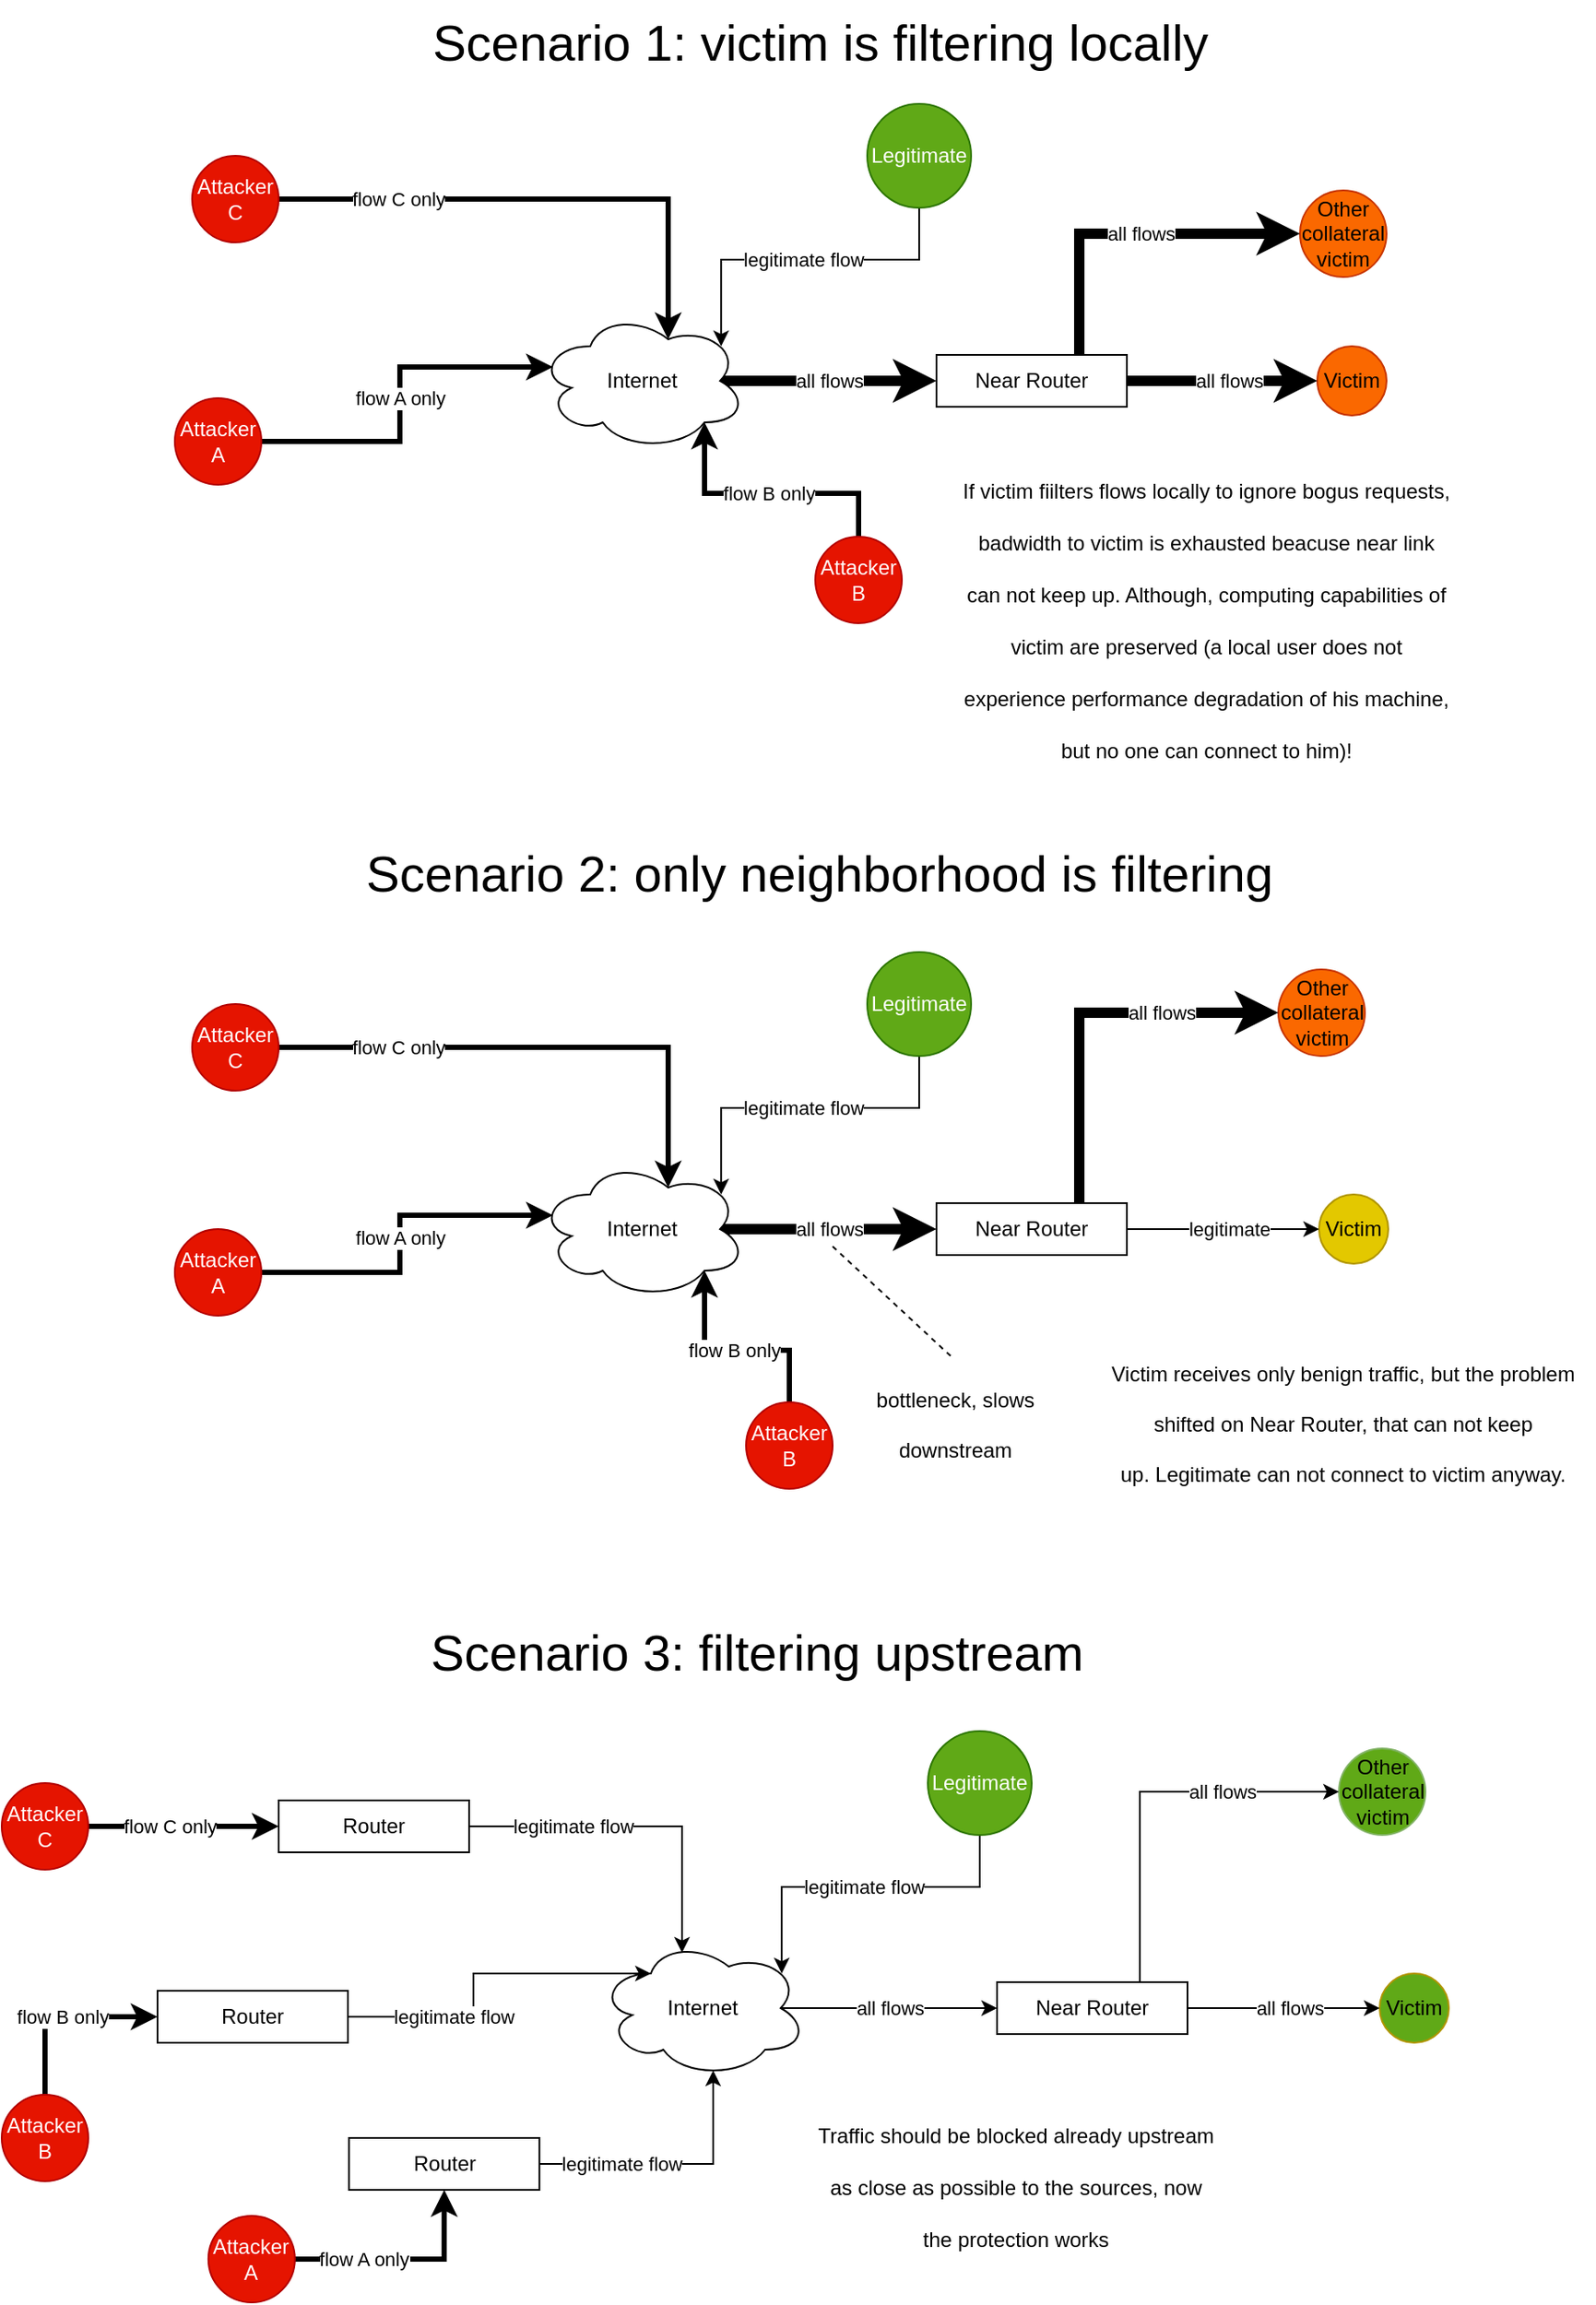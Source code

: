<mxfile version="14.9.6" type="device" pages="5"><diagram id="XaY3-gdUGpe1kK6-BDXC" name="filtering scenarios"><mxGraphModel dx="1086" dy="829" grid="1" gridSize="10" guides="1" tooltips="1" connect="1" arrows="1" fold="1" page="1" pageScale="1" pageWidth="3300" pageHeight="4681" math="0" shadow="0"><root><mxCell id="0"/><mxCell id="1" parent="0"/><mxCell id="XFG5ZpoRLYgd8D0CfFm9-8" value="flow A only" style="edgeStyle=orthogonalEdgeStyle;rounded=0;orthogonalLoop=1;jettySize=auto;html=1;exitX=1;exitY=0.5;exitDx=0;exitDy=0;entryX=0.07;entryY=0.4;entryDx=0;entryDy=0;entryPerimeter=0;strokeWidth=3;" parent="1" source="XFG5ZpoRLYgd8D0CfFm9-2" target="XFG5ZpoRLYgd8D0CfFm9-6" edge="1"><mxGeometry relative="1" as="geometry"/></mxCell><mxCell id="XFG5ZpoRLYgd8D0CfFm9-2" value="Attacker&lt;br&gt;A" style="ellipse;whiteSpace=wrap;html=1;aspect=fixed;fillColor=#e51400;strokeColor=#B20000;fontColor=#ffffff;" parent="1" vertex="1"><mxGeometry x="180" y="340" width="50" height="50" as="geometry"/></mxCell><mxCell id="XFG5ZpoRLYgd8D0CfFm9-7" value="flow B only" style="edgeStyle=orthogonalEdgeStyle;rounded=0;orthogonalLoop=1;jettySize=auto;html=1;exitX=0.5;exitY=0;exitDx=0;exitDy=0;entryX=0.8;entryY=0.8;entryDx=0;entryDy=0;entryPerimeter=0;strokeWidth=3;" parent="1" source="XFG5ZpoRLYgd8D0CfFm9-3" target="XFG5ZpoRLYgd8D0CfFm9-6" edge="1"><mxGeometry relative="1" as="geometry"/></mxCell><mxCell id="XFG5ZpoRLYgd8D0CfFm9-3" value="Attacker&lt;br&gt;B" style="ellipse;whiteSpace=wrap;html=1;aspect=fixed;fillColor=#e51400;strokeColor=#B20000;fontColor=#ffffff;" parent="1" vertex="1"><mxGeometry x="550" y="420" width="50" height="50" as="geometry"/></mxCell><mxCell id="XFG5ZpoRLYgd8D0CfFm9-4" value="Victim" style="ellipse;whiteSpace=wrap;html=1;aspect=fixed;fillColor=#fa6800;strokeColor=#C73500;fontColor=#000000;" parent="1" vertex="1"><mxGeometry x="840" y="310" width="40" height="40" as="geometry"/></mxCell><mxCell id="XFG5ZpoRLYgd8D0CfFm9-11" value="all flows" style="edgeStyle=orthogonalEdgeStyle;rounded=0;orthogonalLoop=1;jettySize=auto;html=1;exitX=1;exitY=0.5;exitDx=0;exitDy=0;entryX=0;entryY=0.5;entryDx=0;entryDy=0;strokeWidth=6;" parent="1" source="XFG5ZpoRLYgd8D0CfFm9-15" target="XFG5ZpoRLYgd8D0CfFm9-4" edge="1"><mxGeometry x="0.067" relative="1" as="geometry"><mxPoint x="590" y="310" as="targetPoint"/><Array as="points"><mxPoint x="840" y="330"/><mxPoint x="840" y="330"/></Array><mxPoint as="offset"/></mxGeometry></mxCell><mxCell id="XFG5ZpoRLYgd8D0CfFm9-16" value="all flows" style="edgeStyle=orthogonalEdgeStyle;rounded=0;orthogonalLoop=1;jettySize=auto;html=1;exitX=0.875;exitY=0.5;exitDx=0;exitDy=0;exitPerimeter=0;entryX=0;entryY=0.5;entryDx=0;entryDy=0;strokeWidth=6;" parent="1" source="XFG5ZpoRLYgd8D0CfFm9-6" target="XFG5ZpoRLYgd8D0CfFm9-15" edge="1"><mxGeometry relative="1" as="geometry"/></mxCell><mxCell id="XFG5ZpoRLYgd8D0CfFm9-6" value="Internet" style="ellipse;shape=cloud;whiteSpace=wrap;html=1;" parent="1" vertex="1"><mxGeometry x="390" y="290" width="120" height="80" as="geometry"/></mxCell><mxCell id="XFG5ZpoRLYgd8D0CfFm9-13" value="flow C only" style="edgeStyle=orthogonalEdgeStyle;rounded=0;orthogonalLoop=1;jettySize=auto;html=1;exitX=1;exitY=0.5;exitDx=0;exitDy=0;entryX=0.625;entryY=0.2;entryDx=0;entryDy=0;entryPerimeter=0;strokeWidth=3;" parent="1" source="XFG5ZpoRLYgd8D0CfFm9-12" target="XFG5ZpoRLYgd8D0CfFm9-6" edge="1"><mxGeometry x="-0.55" relative="1" as="geometry"><mxPoint as="offset"/></mxGeometry></mxCell><mxCell id="XFG5ZpoRLYgd8D0CfFm9-12" value="Attacker&lt;br&gt;C" style="ellipse;whiteSpace=wrap;html=1;aspect=fixed;fillColor=#e51400;strokeColor=#B20000;fontColor=#ffffff;" parent="1" vertex="1"><mxGeometry x="190" y="200" width="50" height="50" as="geometry"/></mxCell><mxCell id="XFG5ZpoRLYgd8D0CfFm9-14" value="&lt;h1 style=&quot;text-align: center&quot;&gt;&lt;span style=&quot;font-weight: normal ; line-height: 100%&quot;&gt;&lt;font style=&quot;font-size: 12px&quot;&gt;If victim fiilters flows locally to ignore bogus requests, badwidth to victim is exhausted beacuse near link can not keep up. Although, computing capabilities of victim are preserved (a local user does not experience performance degradation of his machine, but no one can connect to him)!&lt;/font&gt;&lt;/span&gt;&lt;br&gt;&lt;/h1&gt;" style="text;html=1;strokeColor=none;fillColor=none;spacing=5;spacingTop=-20;whiteSpace=wrap;overflow=hidden;rounded=0;" parent="1" vertex="1"><mxGeometry x="630" y="370" width="290" height="190" as="geometry"/></mxCell><mxCell id="XFG5ZpoRLYgd8D0CfFm9-15" value="Near Router" style="rounded=0;whiteSpace=wrap;html=1;" parent="1" vertex="1"><mxGeometry x="620" y="315" width="110" height="30" as="geometry"/></mxCell><mxCell id="XFG5ZpoRLYgd8D0CfFm9-22" value="legitimate flow" style="edgeStyle=orthogonalEdgeStyle;rounded=0;orthogonalLoop=1;jettySize=auto;html=1;exitX=0.5;exitY=1;exitDx=0;exitDy=0;entryX=0.88;entryY=0.25;entryDx=0;entryDy=0;entryPerimeter=0;" parent="1" source="XFG5ZpoRLYgd8D0CfFm9-21" target="XFG5ZpoRLYgd8D0CfFm9-6" edge="1"><mxGeometry relative="1" as="geometry"/></mxCell><mxCell id="XFG5ZpoRLYgd8D0CfFm9-21" value="Legitimate" style="ellipse;whiteSpace=wrap;html=1;aspect=fixed;fillColor=#60a917;strokeColor=#2D7600;fontColor=#ffffff;" parent="1" vertex="1"><mxGeometry x="580" y="170" width="60" height="60" as="geometry"/></mxCell><mxCell id="XFG5ZpoRLYgd8D0CfFm9-23" value="flow A only" style="edgeStyle=orthogonalEdgeStyle;rounded=0;orthogonalLoop=1;jettySize=auto;html=1;exitX=1;exitY=0.5;exitDx=0;exitDy=0;entryX=0.07;entryY=0.4;entryDx=0;entryDy=0;entryPerimeter=0;strokeWidth=3;" parent="1" source="XFG5ZpoRLYgd8D0CfFm9-24" target="XFG5ZpoRLYgd8D0CfFm9-30" edge="1"><mxGeometry relative="1" as="geometry"/></mxCell><mxCell id="XFG5ZpoRLYgd8D0CfFm9-24" value="Attacker&lt;br&gt;A" style="ellipse;whiteSpace=wrap;html=1;aspect=fixed;fillColor=#e51400;strokeColor=#B20000;fontColor=#ffffff;" parent="1" vertex="1"><mxGeometry x="180" y="820" width="50" height="50" as="geometry"/></mxCell><mxCell id="XFG5ZpoRLYgd8D0CfFm9-25" value="flow B only" style="edgeStyle=orthogonalEdgeStyle;rounded=0;orthogonalLoop=1;jettySize=auto;html=1;exitX=0.5;exitY=0;exitDx=0;exitDy=0;entryX=0.8;entryY=0.8;entryDx=0;entryDy=0;entryPerimeter=0;strokeWidth=3;" parent="1" source="XFG5ZpoRLYgd8D0CfFm9-26" target="XFG5ZpoRLYgd8D0CfFm9-30" edge="1"><mxGeometry relative="1" as="geometry"/></mxCell><mxCell id="XFG5ZpoRLYgd8D0CfFm9-26" value="Attacker&lt;br&gt;B" style="ellipse;whiteSpace=wrap;html=1;aspect=fixed;fillColor=#e51400;strokeColor=#B20000;fontColor=#ffffff;" parent="1" vertex="1"><mxGeometry x="510" y="920" width="50" height="50" as="geometry"/></mxCell><mxCell id="XFG5ZpoRLYgd8D0CfFm9-27" value="Victim" style="ellipse;whiteSpace=wrap;html=1;aspect=fixed;fillColor=#e3c800;strokeColor=#B09500;fontColor=#000000;" parent="1" vertex="1"><mxGeometry x="841" y="800" width="40" height="40" as="geometry"/></mxCell><mxCell id="XFG5ZpoRLYgd8D0CfFm9-28" value="legitimate" style="edgeStyle=orthogonalEdgeStyle;rounded=0;orthogonalLoop=1;jettySize=auto;html=1;exitX=1;exitY=0.5;exitDx=0;exitDy=0;entryX=0;entryY=0.5;entryDx=0;entryDy=0;strokeWidth=1;" parent="1" source="XFG5ZpoRLYgd8D0CfFm9-34" target="XFG5ZpoRLYgd8D0CfFm9-27" edge="1"><mxGeometry x="0.067" relative="1" as="geometry"><mxPoint x="590" y="800" as="targetPoint"/><Array as="points"><mxPoint x="840" y="820"/><mxPoint x="840" y="820"/></Array><mxPoint as="offset"/></mxGeometry></mxCell><mxCell id="XFG5ZpoRLYgd8D0CfFm9-29" value="all flows" style="edgeStyle=orthogonalEdgeStyle;rounded=0;orthogonalLoop=1;jettySize=auto;html=1;exitX=0.875;exitY=0.5;exitDx=0;exitDy=0;exitPerimeter=0;entryX=0;entryY=0.5;entryDx=0;entryDy=0;strokeWidth=6;" parent="1" source="XFG5ZpoRLYgd8D0CfFm9-30" target="XFG5ZpoRLYgd8D0CfFm9-34" edge="1"><mxGeometry relative="1" as="geometry"/></mxCell><mxCell id="XFG5ZpoRLYgd8D0CfFm9-30" value="Internet" style="ellipse;shape=cloud;whiteSpace=wrap;html=1;" parent="1" vertex="1"><mxGeometry x="390" y="780" width="120" height="80" as="geometry"/></mxCell><mxCell id="XFG5ZpoRLYgd8D0CfFm9-31" value="flow C only" style="edgeStyle=orthogonalEdgeStyle;rounded=0;orthogonalLoop=1;jettySize=auto;html=1;exitX=1;exitY=0.5;exitDx=0;exitDy=0;entryX=0.625;entryY=0.2;entryDx=0;entryDy=0;entryPerimeter=0;strokeWidth=3;" parent="1" source="XFG5ZpoRLYgd8D0CfFm9-32" target="XFG5ZpoRLYgd8D0CfFm9-30" edge="1"><mxGeometry x="-0.55" relative="1" as="geometry"><mxPoint as="offset"/></mxGeometry></mxCell><mxCell id="XFG5ZpoRLYgd8D0CfFm9-32" value="Attacker&lt;br&gt;C" style="ellipse;whiteSpace=wrap;html=1;aspect=fixed;fillColor=#e51400;strokeColor=#B20000;fontColor=#ffffff;" parent="1" vertex="1"><mxGeometry x="190" y="690" width="50" height="50" as="geometry"/></mxCell><mxCell id="XFG5ZpoRLYgd8D0CfFm9-33" value="&lt;h1 style=&quot;text-align: center&quot;&gt;&lt;span style=&quot;font-size: 12px ; font-weight: 400&quot;&gt;bottleneck, slows downstream&lt;/span&gt;&lt;/h1&gt;" style="text;html=1;strokeColor=none;fillColor=none;spacing=5;spacingTop=-20;whiteSpace=wrap;overflow=hidden;rounded=0;" parent="1" vertex="1"><mxGeometry x="580" y="895" width="100" height="65" as="geometry"/></mxCell><mxCell id="XFG5ZpoRLYgd8D0CfFm9-34" value="Near Router" style="rounded=0;whiteSpace=wrap;html=1;" parent="1" vertex="1"><mxGeometry x="620" y="805" width="110" height="30" as="geometry"/></mxCell><mxCell id="XFG5ZpoRLYgd8D0CfFm9-39" value="legitimate flow" style="edgeStyle=orthogonalEdgeStyle;rounded=0;orthogonalLoop=1;jettySize=auto;html=1;exitX=0.5;exitY=1;exitDx=0;exitDy=0;entryX=0.88;entryY=0.25;entryDx=0;entryDy=0;entryPerimeter=0;" parent="1" source="XFG5ZpoRLYgd8D0CfFm9-40" target="XFG5ZpoRLYgd8D0CfFm9-30" edge="1"><mxGeometry relative="1" as="geometry"/></mxCell><mxCell id="XFG5ZpoRLYgd8D0CfFm9-40" value="Legitimate" style="ellipse;whiteSpace=wrap;html=1;aspect=fixed;fillColor=#60a917;strokeColor=#2D7600;fontColor=#ffffff;" parent="1" vertex="1"><mxGeometry x="580" y="660" width="60" height="60" as="geometry"/></mxCell><mxCell id="XFG5ZpoRLYgd8D0CfFm9-41" value="" style="endArrow=none;html=1;entryX=0.5;entryY=0;entryDx=0;entryDy=0;dashed=1;" parent="1" target="XFG5ZpoRLYgd8D0CfFm9-33" edge="1"><mxGeometry width="50" height="50" relative="1" as="geometry"><mxPoint x="560" y="830" as="sourcePoint"/><mxPoint x="650" y="900" as="targetPoint"/></mxGeometry></mxCell><mxCell id="XFG5ZpoRLYgd8D0CfFm9-42" value="Other collateral victim" style="ellipse;whiteSpace=wrap;html=1;aspect=fixed;fillColor=#fa6800;strokeColor=#C73500;fontColor=#000000;" parent="1" vertex="1"><mxGeometry x="830" y="220" width="50" height="50" as="geometry"/></mxCell><mxCell id="XFG5ZpoRLYgd8D0CfFm9-44" value="all flows" style="edgeStyle=orthogonalEdgeStyle;rounded=0;orthogonalLoop=1;jettySize=auto;html=1;exitX=0.75;exitY=0;exitDx=0;exitDy=0;entryX=0;entryY=0.5;entryDx=0;entryDy=0;strokeWidth=6;" parent="1" source="XFG5ZpoRLYgd8D0CfFm9-15" target="XFG5ZpoRLYgd8D0CfFm9-42" edge="1"><mxGeometry x="0.067" relative="1" as="geometry"><mxPoint x="800" y="244.5" as="targetPoint"/><mxPoint x="690" y="244.5" as="sourcePoint"/><Array as="points"/><mxPoint as="offset"/></mxGeometry></mxCell><mxCell id="XFG5ZpoRLYgd8D0CfFm9-47" value="Other collateral victim" style="ellipse;whiteSpace=wrap;html=1;aspect=fixed;fillColor=#fa6800;strokeColor=#C73500;fontColor=#000000;" parent="1" vertex="1"><mxGeometry x="817.5" y="670" width="50" height="50" as="geometry"/></mxCell><mxCell id="XFG5ZpoRLYgd8D0CfFm9-48" value="all flows" style="edgeStyle=orthogonalEdgeStyle;rounded=0;orthogonalLoop=1;jettySize=auto;html=1;exitX=0.75;exitY=0;exitDx=0;exitDy=0;entryX=0;entryY=0.5;entryDx=0;entryDy=0;strokeWidth=6;" parent="1" source="XFG5ZpoRLYgd8D0CfFm9-34" target="XFG5ZpoRLYgd8D0CfFm9-47" edge="1"><mxGeometry x="0.4" relative="1" as="geometry"><mxPoint x="787.5" y="694.5" as="targetPoint"/><mxPoint x="690" y="765" as="sourcePoint"/><Array as="points"/><mxPoint as="offset"/></mxGeometry></mxCell><mxCell id="v43p47SdPSL6LZ-GiLJU-3" value="Scenario 1: victim is filtering locally" style="text;html=1;strokeColor=none;fillColor=none;align=center;verticalAlign=middle;whiteSpace=wrap;rounded=0;fontSize=29;" parent="1" vertex="1"><mxGeometry x="287.5" y="110" width="530" height="50" as="geometry"/></mxCell><mxCell id="v43p47SdPSL6LZ-GiLJU-4" value="&lt;h1&gt;&lt;font style=&quot;font-size: 12px&quot;&gt;&lt;span style=&quot;font-weight: normal ; line-height: 100%&quot;&gt;&lt;font style=&quot;font-size: 12px&quot;&gt;Victim receives only benign traffic, but the problem shifted on Near Router, that can not keep up.&amp;nbsp;&lt;/font&gt;&lt;/span&gt;&lt;/font&gt;&lt;font style=&quot;font-size: 12px ; font-weight: normal&quot;&gt;Legitimate can not connect to victim anyway.&lt;/font&gt;&lt;/h1&gt;" style="text;html=1;strokeColor=none;fillColor=none;spacing=5;spacingTop=-20;whiteSpace=wrap;overflow=hidden;rounded=0;align=center;" parent="1" vertex="1"><mxGeometry x="710" y="880" width="290" height="130" as="geometry"/></mxCell><mxCell id="v43p47SdPSL6LZ-GiLJU-5" value="Scenario 2: only neighborhood is filtering" style="text;html=1;strokeColor=none;fillColor=none;align=center;verticalAlign=middle;whiteSpace=wrap;rounded=0;fontSize=29;" parent="1" vertex="1"><mxGeometry x="251.25" y="590" width="602.5" height="50" as="geometry"/></mxCell><mxCell id="v43p47SdPSL6LZ-GiLJU-6" value="flow A only" style="edgeStyle=orthogonalEdgeStyle;rounded=0;orthogonalLoop=1;jettySize=auto;html=1;exitX=1;exitY=0.5;exitDx=0;exitDy=0;entryX=0.5;entryY=1;entryDx=0;entryDy=0;strokeWidth=3;" parent="1" source="v43p47SdPSL6LZ-GiLJU-7" target="v43p47SdPSL6LZ-GiLJU-29" edge="1"><mxGeometry x="-0.367" relative="1" as="geometry"><mxPoint as="offset"/></mxGeometry></mxCell><mxCell id="v43p47SdPSL6LZ-GiLJU-7" value="Attacker&lt;br&gt;A" style="ellipse;whiteSpace=wrap;html=1;aspect=fixed;fillColor=#e51400;strokeColor=#B20000;fontColor=#ffffff;" parent="1" vertex="1"><mxGeometry x="199.38" y="1390" width="50" height="50" as="geometry"/></mxCell><mxCell id="v43p47SdPSL6LZ-GiLJU-8" value="flow B only" style="edgeStyle=orthogonalEdgeStyle;rounded=0;orthogonalLoop=1;jettySize=auto;html=1;exitX=0.5;exitY=0;exitDx=0;exitDy=0;entryX=0;entryY=0.5;entryDx=0;entryDy=0;strokeWidth=3;" parent="1" source="v43p47SdPSL6LZ-GiLJU-9" target="v43p47SdPSL6LZ-GiLJU-32" edge="1"><mxGeometry relative="1" as="geometry"/></mxCell><mxCell id="v43p47SdPSL6LZ-GiLJU-9" value="Attacker&lt;br&gt;B" style="ellipse;whiteSpace=wrap;html=1;aspect=fixed;fillColor=#e51400;strokeColor=#B20000;fontColor=#ffffff;" parent="1" vertex="1"><mxGeometry x="80" y="1320" width="50" height="50" as="geometry"/></mxCell><mxCell id="v43p47SdPSL6LZ-GiLJU-10" value="Victim" style="ellipse;whiteSpace=wrap;html=1;aspect=fixed;strokeColor=#B09500;fontColor=#000000;fillColor=#60A917;" parent="1" vertex="1"><mxGeometry x="876" y="1250" width="40" height="40" as="geometry"/></mxCell><mxCell id="v43p47SdPSL6LZ-GiLJU-11" value="all flows" style="edgeStyle=orthogonalEdgeStyle;rounded=0;orthogonalLoop=1;jettySize=auto;html=1;exitX=1;exitY=0.5;exitDx=0;exitDy=0;entryX=0;entryY=0.5;entryDx=0;entryDy=0;strokeWidth=1;" parent="1" source="v43p47SdPSL6LZ-GiLJU-17" target="v43p47SdPSL6LZ-GiLJU-10" edge="1"><mxGeometry x="0.067" relative="1" as="geometry"><mxPoint x="625" y="1250" as="targetPoint"/><Array as="points"><mxPoint x="875" y="1270"/><mxPoint x="875" y="1270"/></Array><mxPoint as="offset"/></mxGeometry></mxCell><mxCell id="v43p47SdPSL6LZ-GiLJU-12" value="all flows" style="edgeStyle=orthogonalEdgeStyle;rounded=0;orthogonalLoop=1;jettySize=auto;html=1;exitX=0.875;exitY=0.5;exitDx=0;exitDy=0;exitPerimeter=0;entryX=0;entryY=0.5;entryDx=0;entryDy=0;strokeWidth=1;" parent="1" source="v43p47SdPSL6LZ-GiLJU-13" target="v43p47SdPSL6LZ-GiLJU-17" edge="1"><mxGeometry relative="1" as="geometry"/></mxCell><mxCell id="v43p47SdPSL6LZ-GiLJU-13" value="Internet" style="ellipse;shape=cloud;whiteSpace=wrap;html=1;" parent="1" vertex="1"><mxGeometry x="425" y="1230" width="120" height="80" as="geometry"/></mxCell><mxCell id="v43p47SdPSL6LZ-GiLJU-14" value="flow C only" style="edgeStyle=orthogonalEdgeStyle;rounded=0;orthogonalLoop=1;jettySize=auto;html=1;exitX=1;exitY=0.5;exitDx=0;exitDy=0;entryX=0;entryY=0.5;entryDx=0;entryDy=0;strokeWidth=3;" parent="1" source="v43p47SdPSL6LZ-GiLJU-15" target="v43p47SdPSL6LZ-GiLJU-31" edge="1"><mxGeometry x="-0.151" relative="1" as="geometry"><mxPoint as="offset"/></mxGeometry></mxCell><mxCell id="v43p47SdPSL6LZ-GiLJU-15" value="Attacker&lt;br&gt;C" style="ellipse;whiteSpace=wrap;html=1;aspect=fixed;fillColor=#e51400;strokeColor=#B20000;fontColor=#ffffff;" parent="1" vertex="1"><mxGeometry x="80" y="1140" width="50" height="50" as="geometry"/></mxCell><mxCell id="v43p47SdPSL6LZ-GiLJU-17" value="Near Router" style="rounded=0;whiteSpace=wrap;html=1;" parent="1" vertex="1"><mxGeometry x="655" y="1255" width="110" height="30" as="geometry"/></mxCell><mxCell id="v43p47SdPSL6LZ-GiLJU-21" value="&lt;h1 style=&quot;text-align: center&quot;&gt;&lt;span style=&quot;font-weight: normal ; line-height: 100%&quot;&gt;&lt;font style=&quot;font-size: 12px&quot;&gt;Traffic should be blocked already upstream as close as possible to the sources, now the protection works&lt;/font&gt;&lt;/span&gt;&lt;br&gt;&lt;/h1&gt;" style="text;html=1;strokeColor=none;fillColor=none;spacing=5;spacingTop=-20;whiteSpace=wrap;overflow=hidden;rounded=0;" parent="1" vertex="1"><mxGeometry x="545" y="1320" width="240" height="110" as="geometry"/></mxCell><mxCell id="v43p47SdPSL6LZ-GiLJU-22" value="legitimate flow" style="edgeStyle=orthogonalEdgeStyle;rounded=0;orthogonalLoop=1;jettySize=auto;html=1;exitX=0.5;exitY=1;exitDx=0;exitDy=0;entryX=0.88;entryY=0.25;entryDx=0;entryDy=0;entryPerimeter=0;" parent="1" source="v43p47SdPSL6LZ-GiLJU-23" target="v43p47SdPSL6LZ-GiLJU-13" edge="1"><mxGeometry relative="1" as="geometry"/></mxCell><mxCell id="v43p47SdPSL6LZ-GiLJU-23" value="Legitimate" style="ellipse;whiteSpace=wrap;html=1;aspect=fixed;fillColor=#60a917;strokeColor=#2D7600;fontColor=#ffffff;" parent="1" vertex="1"><mxGeometry x="615" y="1110" width="60" height="60" as="geometry"/></mxCell><mxCell id="v43p47SdPSL6LZ-GiLJU-25" value="Other collateral victim" style="ellipse;whiteSpace=wrap;html=1;aspect=fixed;strokeColor=#82b366;fillColor=#60A917;" parent="1" vertex="1"><mxGeometry x="852.5" y="1120" width="50" height="50" as="geometry"/></mxCell><mxCell id="v43p47SdPSL6LZ-GiLJU-26" value="all flows" style="edgeStyle=orthogonalEdgeStyle;rounded=0;orthogonalLoop=1;jettySize=auto;html=1;exitX=0.75;exitY=0;exitDx=0;exitDy=0;entryX=0;entryY=0.5;entryDx=0;entryDy=0;strokeWidth=1;" parent="1" source="v43p47SdPSL6LZ-GiLJU-17" target="v43p47SdPSL6LZ-GiLJU-25" edge="1"><mxGeometry x="0.4" relative="1" as="geometry"><mxPoint x="822.5" y="1144.5" as="targetPoint"/><mxPoint x="725" y="1215" as="sourcePoint"/><Array as="points"/><mxPoint as="offset"/></mxGeometry></mxCell><mxCell id="v43p47SdPSL6LZ-GiLJU-28" value="Scenario 3: filtering upstream" style="text;html=1;strokeColor=none;fillColor=none;align=center;verticalAlign=middle;whiteSpace=wrap;rounded=0;fontSize=29;" parent="1" vertex="1"><mxGeometry x="215" y="1040" width="602.5" height="50" as="geometry"/></mxCell><mxCell id="v43p47SdPSL6LZ-GiLJU-29" value="Router" style="rounded=0;whiteSpace=wrap;html=1;" parent="1" vertex="1"><mxGeometry x="280.63" y="1345" width="110" height="30" as="geometry"/></mxCell><mxCell id="v43p47SdPSL6LZ-GiLJU-31" value="Router" style="rounded=0;whiteSpace=wrap;html=1;" parent="1" vertex="1"><mxGeometry x="240" y="1150" width="110" height="30" as="geometry"/></mxCell><mxCell id="v43p47SdPSL6LZ-GiLJU-32" value="Router" style="rounded=0;whiteSpace=wrap;html=1;" parent="1" vertex="1"><mxGeometry x="170" y="1260" width="110" height="30" as="geometry"/></mxCell><mxCell id="v43p47SdPSL6LZ-GiLJU-36" value="legitimate flow" style="edgeStyle=orthogonalEdgeStyle;rounded=0;orthogonalLoop=1;jettySize=auto;html=1;exitX=1;exitY=0.5;exitDx=0;exitDy=0;entryX=0.4;entryY=0.1;entryDx=0;entryDy=0;entryPerimeter=0;" parent="1" source="v43p47SdPSL6LZ-GiLJU-31" target="v43p47SdPSL6LZ-GiLJU-13" edge="1"><mxGeometry x="-0.388" relative="1" as="geometry"><mxPoint x="367.2" y="930" as="sourcePoint"/><mxPoint x="252.8" y="1010" as="targetPoint"/><mxPoint as="offset"/></mxGeometry></mxCell><mxCell id="v43p47SdPSL6LZ-GiLJU-37" value="legitimate flow" style="edgeStyle=orthogonalEdgeStyle;rounded=0;orthogonalLoop=1;jettySize=auto;html=1;exitX=1;exitY=0.5;exitDx=0;exitDy=0;entryX=0.25;entryY=0.25;entryDx=0;entryDy=0;entryPerimeter=0;" parent="1" source="v43p47SdPSL6LZ-GiLJU-32" target="v43p47SdPSL6LZ-GiLJU-13" edge="1"><mxGeometry x="-0.388" relative="1" as="geometry"><mxPoint x="360" y="1175" as="sourcePoint"/><mxPoint x="483" y="1248" as="targetPoint"/><mxPoint as="offset"/></mxGeometry></mxCell><mxCell id="v43p47SdPSL6LZ-GiLJU-38" value="legitimate flow" style="edgeStyle=orthogonalEdgeStyle;rounded=0;orthogonalLoop=1;jettySize=auto;html=1;exitX=1;exitY=0.5;exitDx=0;exitDy=0;entryX=0.55;entryY=0.95;entryDx=0;entryDy=0;entryPerimeter=0;" parent="1" source="v43p47SdPSL6LZ-GiLJU-29" target="v43p47SdPSL6LZ-GiLJU-13" edge="1"><mxGeometry x="-0.388" relative="1" as="geometry"><mxPoint x="430" y="1385" as="sourcePoint"/><mxPoint x="605" y="1360" as="targetPoint"/><mxPoint as="offset"/></mxGeometry></mxCell></root></mxGraphModel></diagram><diagram id="SA9fousoLcBZbnVgDjRy" name="sn organization"><mxGraphModel dx="2255" dy="829" grid="1" gridSize="10" guides="1" tooltips="1" connect="1" arrows="1" fold="1" page="1" pageScale="1" pageWidth="1169" pageHeight="827" math="0" shadow="0"><root><mxCell id="xr3mk8EL8dYecSQtmBdS-0"/><mxCell id="xr3mk8EL8dYecSQtmBdS-1" parent="xr3mk8EL8dYecSQtmBdS-0"/><mxCell id="U8HEXgDatkdt01JwjNMJ-30" value="" style="endArrow=none;dashed=1;html=1;fontSize=20;" parent="xr3mk8EL8dYecSQtmBdS-1" target="U8HEXgDatkdt01JwjNMJ-29" edge="1"><mxGeometry width="50" height="50" relative="1" as="geometry"><mxPoint x="-90.5" y="210" as="sourcePoint"/><mxPoint x="-90.5" y="800" as="targetPoint"/></mxGeometry></mxCell><mxCell id="U8HEXgDatkdt01JwjNMJ-3" value="ShieldNet" style="shape=umlFrame;whiteSpace=wrap;html=1;width=70;height=30;" parent="xr3mk8EL8dYecSQtmBdS-1" vertex="1"><mxGeometry x="80" y="50" width="1020" height="760" as="geometry"/></mxCell><mxCell id="U8HEXgDatkdt01JwjNMJ-42" value="request" style="html=1;verticalAlign=bottom;endArrow=block;" parent="xr3mk8EL8dYecSQtmBdS-1" edge="1"><mxGeometry relative="1" as="geometry"><mxPoint x="180" y="463.73" as="sourcePoint"/><mxPoint x="980" y="463.73" as="targetPoint"/></mxGeometry></mxCell><mxCell id="U8HEXgDatkdt01JwjNMJ-43" value="&lt;font style=&quot;font-size: 12px;&quot;&gt;return&lt;/font&gt;" style="html=1;verticalAlign=bottom;endArrow=open;dashed=1;endSize=8;fontSize=12;exitX=-0.033;exitY=0.37;exitDx=0;exitDy=0;exitPerimeter=0;" parent="xr3mk8EL8dYecSQtmBdS-1" edge="1"><mxGeometry x="-0.001" y="18" relative="1" as="geometry"><mxPoint x="180" y="485.43" as="targetPoint"/><mxPoint x="979.34" y="485.43" as="sourcePoint"/><mxPoint as="offset"/></mxGeometry></mxCell><mxCell id="U8HEXgDatkdt01JwjNMJ-44" value="request" style="html=1;verticalAlign=bottom;endArrow=block;" parent="xr3mk8EL8dYecSQtmBdS-1" edge="1"><mxGeometry relative="1" as="geometry"><mxPoint x="180" y="598.73" as="sourcePoint"/><mxPoint x="980" y="598.73" as="targetPoint"/></mxGeometry></mxCell><mxCell id="U8HEXgDatkdt01JwjNMJ-45" value="&lt;font style=&quot;font-size: 12px;&quot;&gt;return&lt;/font&gt;" style="html=1;verticalAlign=bottom;endArrow=open;dashed=1;endSize=8;fontSize=12;exitX=-0.033;exitY=0.37;exitDx=0;exitDy=0;exitPerimeter=0;" parent="xr3mk8EL8dYecSQtmBdS-1" edge="1"><mxGeometry x="-0.001" y="18" relative="1" as="geometry"><mxPoint x="180" y="620.43" as="targetPoint"/><mxPoint x="979.34" y="620.43" as="sourcePoint"/><mxPoint as="offset"/></mxGeometry></mxCell><mxCell id="U8HEXgDatkdt01JwjNMJ-40" value="request" style="html=1;verticalAlign=bottom;endArrow=block;" parent="xr3mk8EL8dYecSQtmBdS-1" target="U8HEXgDatkdt01JwjNMJ-20" edge="1"><mxGeometry relative="1" as="geometry"><mxPoint x="180" y="400" as="sourcePoint"/><mxPoint x="420" y="400" as="targetPoint"/></mxGeometry></mxCell><mxCell id="U8HEXgDatkdt01JwjNMJ-41" value="&lt;font style=&quot;font-size: 12px;&quot;&gt;return&lt;/font&gt;" style="html=1;verticalAlign=bottom;endArrow=open;dashed=1;endSize=8;fontSize=12;exitX=-0.033;exitY=0.37;exitDx=0;exitDy=0;exitPerimeter=0;" parent="xr3mk8EL8dYecSQtmBdS-1" source="U8HEXgDatkdt01JwjNMJ-20" target="U8HEXgDatkdt01JwjNMJ-4" edge="1"><mxGeometry x="-0.001" y="18" relative="1" as="geometry"><mxPoint x="180" y="440" as="targetPoint"/><mxPoint x="420" y="440" as="sourcePoint"/><mxPoint as="offset"/></mxGeometry></mxCell><mxCell id="U8HEXgDatkdt01JwjNMJ-16" value="" style="endArrow=none;dashed=1;html=1;fontSize=20;" parent="xr3mk8EL8dYecSQtmBdS-1" edge="1"><mxGeometry width="50" height="50" relative="1" as="geometry"><mxPoint x="439.5" y="210" as="sourcePoint"/><mxPoint x="439.5" y="800" as="targetPoint"/></mxGeometry></mxCell><mxCell id="U8HEXgDatkdt01JwjNMJ-17" value="" style="endArrow=none;dashed=1;html=1;fontSize=20;" parent="xr3mk8EL8dYecSQtmBdS-1" edge="1"><mxGeometry width="50" height="50" relative="1" as="geometry"><mxPoint x="169.5" y="210" as="sourcePoint"/><mxPoint x="169.5" y="800" as="targetPoint"/></mxGeometry></mxCell><mxCell id="U8HEXgDatkdt01JwjNMJ-21" value="" style="endArrow=none;dashed=1;html=1;fontSize=20;" parent="xr3mk8EL8dYecSQtmBdS-1" edge="1"><mxGeometry width="50" height="50" relative="1" as="geometry"><mxPoint x="989.5" y="210" as="sourcePoint"/><mxPoint x="989.5" y="800" as="targetPoint"/></mxGeometry></mxCell><mxCell id="U8HEXgDatkdt01JwjNMJ-15" value="" style="endArrow=none;dashed=1;html=1;fontSize=20;" parent="xr3mk8EL8dYecSQtmBdS-1" edge="1"><mxGeometry width="50" height="50" relative="1" as="geometry"><mxPoint x="740" y="210" as="sourcePoint"/><mxPoint x="740" y="800" as="targetPoint"/></mxGeometry></mxCell><mxCell id="U8HEXgDatkdt01JwjNMJ-4" value="" style="html=1;points=[];perimeter=orthogonalPerimeter;" parent="xr3mk8EL8dYecSQtmBdS-1" vertex="1"><mxGeometry x="160" y="240" width="20" height="440" as="geometry"/></mxCell><mxCell id="U8HEXgDatkdt01JwjNMJ-5" value="" style="html=1;points=[];perimeter=orthogonalPerimeter;" parent="xr3mk8EL8dYecSQtmBdS-1" vertex="1"><mxGeometry x="430" y="350" width="20" height="330" as="geometry"/></mxCell><mxCell id="U8HEXgDatkdt01JwjNMJ-6" value="dispatch" style="html=1;verticalAlign=bottom;endArrow=block;entryX=0;entryY=0;" parent="xr3mk8EL8dYecSQtmBdS-1" source="U8HEXgDatkdt01JwjNMJ-4" target="U8HEXgDatkdt01JwjNMJ-5" edge="1"><mxGeometry relative="1" as="geometry"><mxPoint x="170" y="350" as="sourcePoint"/></mxGeometry></mxCell><mxCell id="U8HEXgDatkdt01JwjNMJ-8" value="" style="html=1;points=[];perimeter=orthogonalPerimeter;" parent="xr3mk8EL8dYecSQtmBdS-1" vertex="1"><mxGeometry x="730" y="310" width="20" height="370" as="geometry"/></mxCell><mxCell id="U8HEXgDatkdt01JwjNMJ-9" value="dispatch" style="html=1;verticalAlign=bottom;endArrow=block;entryX=0;entryY=0;" parent="xr3mk8EL8dYecSQtmBdS-1" source="U8HEXgDatkdt01JwjNMJ-4" target="U8HEXgDatkdt01JwjNMJ-8" edge="1"><mxGeometry relative="1" as="geometry"><mxPoint x="650" y="414" as="sourcePoint"/></mxGeometry></mxCell><mxCell id="U8HEXgDatkdt01JwjNMJ-11" value="Main Thread&lt;br&gt;(implements SNC)" style="text;html=1;strokeColor=none;fillColor=none;align=center;verticalAlign=middle;whiteSpace=wrap;rounded=0;fontSize=20;" parent="xr3mk8EL8dYecSQtmBdS-1" vertex="1"><mxGeometry x="90" y="140" width="170" height="60" as="geometry"/></mxCell><mxCell id="U8HEXgDatkdt01JwjNMJ-12" value="Metrics Thread&lt;br&gt;SNA" style="text;html=1;strokeColor=none;fillColor=none;align=center;verticalAlign=middle;whiteSpace=wrap;rounded=0;fontSize=20;" parent="xr3mk8EL8dYecSQtmBdS-1" vertex="1"><mxGeometry x="365" y="145" width="150" height="50" as="geometry"/></mxCell><mxCell id="U8HEXgDatkdt01JwjNMJ-13" value="Neural Thread&lt;br&gt;SNN" style="text;html=1;strokeColor=none;fillColor=none;align=center;verticalAlign=middle;whiteSpace=wrap;rounded=0;fontSize=20;" parent="xr3mk8EL8dYecSQtmBdS-1" vertex="1"><mxGeometry x="665" y="145" width="150" height="50" as="geometry"/></mxCell><mxCell id="U8HEXgDatkdt01JwjNMJ-18" value="" style="shape=datastore;whiteSpace=wrap;html=1;fontSize=20;" parent="xr3mk8EL8dYecSQtmBdS-1" vertex="1"><mxGeometry x="960" y="130" width="60" height="60" as="geometry"/></mxCell><mxCell id="U8HEXgDatkdt01JwjNMJ-19" value="Shared Memory" style="text;html=1;strokeColor=none;fillColor=none;align=center;verticalAlign=middle;whiteSpace=wrap;rounded=0;fontSize=20;" parent="xr3mk8EL8dYecSQtmBdS-1" vertex="1"><mxGeometry x="915" y="90" width="150" height="20" as="geometry"/></mxCell><mxCell id="U8HEXgDatkdt01JwjNMJ-20" value="" style="html=1;points=[];perimeter=orthogonalPerimeter;" parent="xr3mk8EL8dYecSQtmBdS-1" vertex="1"><mxGeometry x="980" y="270" width="20" height="410" as="geometry"/></mxCell><mxCell id="U8HEXgDatkdt01JwjNMJ-22" value="dispatch" style="html=1;verticalAlign=bottom;endArrow=block;" parent="xr3mk8EL8dYecSQtmBdS-1" target="U8HEXgDatkdt01JwjNMJ-20" edge="1"><mxGeometry relative="1" as="geometry"><mxPoint x="180" y="270.0" as="sourcePoint"/><mxPoint x="730" y="270.0" as="targetPoint"/></mxGeometry></mxCell><mxCell id="U8HEXgDatkdt01JwjNMJ-23" value="" style="endArrow=none;dashed=1;html=1;fontSize=20;startArrow=none;" parent="xr3mk8EL8dYecSQtmBdS-1" source="U8HEXgDatkdt01JwjNMJ-29" edge="1"><mxGeometry width="50" height="50" relative="1" as="geometry"><mxPoint x="-90.5" y="210" as="sourcePoint"/><mxPoint x="-90.5" y="800" as="targetPoint"/></mxGeometry></mxCell><mxCell id="U8HEXgDatkdt01JwjNMJ-24" value="" style="html=1;points=[];perimeter=orthogonalPerimeter;" parent="xr3mk8EL8dYecSQtmBdS-1" vertex="1"><mxGeometry x="-100" y="394" width="20" height="40" as="geometry"/></mxCell><mxCell id="U8HEXgDatkdt01JwjNMJ-26" value="User" style="shape=umlActor;verticalLabelPosition=bottom;verticalAlign=top;html=1;fontSize=20;" parent="xr3mk8EL8dYecSQtmBdS-1" vertex="1"><mxGeometry x="-105" y="110" width="30" height="60" as="geometry"/></mxCell><mxCell id="U8HEXgDatkdt01JwjNMJ-28" value="" style="html=1;points=[];perimeter=orthogonalPerimeter;" parent="xr3mk8EL8dYecSQtmBdS-1" vertex="1"><mxGeometry x="-100" y="455" width="20" height="40" as="geometry"/></mxCell><mxCell id="U8HEXgDatkdt01JwjNMJ-29" value="" style="html=1;points=[];perimeter=orthogonalPerimeter;" parent="xr3mk8EL8dYecSQtmBdS-1" vertex="1"><mxGeometry x="-100" y="590" width="20" height="40" as="geometry"/></mxCell><mxCell id="U8HEXgDatkdt01JwjNMJ-31" value="request" style="html=1;verticalAlign=bottom;endArrow=block;" parent="xr3mk8EL8dYecSQtmBdS-1" target="U8HEXgDatkdt01JwjNMJ-4" edge="1"><mxGeometry relative="1" as="geometry"><mxPoint x="-80" y="394" as="sourcePoint"/><mxPoint x="190" y="400.0" as="targetPoint"/></mxGeometry></mxCell><mxCell id="U8HEXgDatkdt01JwjNMJ-35" value="&lt;font style=&quot;font-size: 12px&quot;&gt;return&lt;/font&gt;" style="html=1;verticalAlign=bottom;endArrow=open;dashed=1;endSize=8;fontSize=20;" parent="xr3mk8EL8dYecSQtmBdS-1" source="U8HEXgDatkdt01JwjNMJ-4" target="U8HEXgDatkdt01JwjNMJ-24" edge="1"><mxGeometry relative="1" as="geometry"><mxPoint x="-50" y="433.8" as="targetPoint"/><mxPoint x="20" y="433.8" as="sourcePoint"/></mxGeometry></mxCell><mxCell id="U8HEXgDatkdt01JwjNMJ-36" value="request" style="html=1;verticalAlign=bottom;endArrow=block;" parent="xr3mk8EL8dYecSQtmBdS-1" edge="1"><mxGeometry relative="1" as="geometry"><mxPoint x="-80" y="455" as="sourcePoint"/><mxPoint x="160" y="455" as="targetPoint"/></mxGeometry></mxCell><mxCell id="U8HEXgDatkdt01JwjNMJ-37" value="&lt;font style=&quot;font-size: 12px&quot;&gt;return&lt;/font&gt;" style="html=1;verticalAlign=bottom;endArrow=open;dashed=1;endSize=8;fontSize=20;" parent="xr3mk8EL8dYecSQtmBdS-1" edge="1"><mxGeometry relative="1" as="geometry"><mxPoint x="-80" y="495" as="targetPoint"/><mxPoint x="160" y="495" as="sourcePoint"/></mxGeometry></mxCell><mxCell id="U8HEXgDatkdt01JwjNMJ-38" value="request" style="html=1;verticalAlign=bottom;endArrow=block;" parent="xr3mk8EL8dYecSQtmBdS-1" edge="1"><mxGeometry relative="1" as="geometry"><mxPoint x="-80" y="590" as="sourcePoint"/><mxPoint x="160" y="590" as="targetPoint"/></mxGeometry></mxCell><mxCell id="U8HEXgDatkdt01JwjNMJ-39" value="&lt;font style=&quot;font-size: 12px&quot;&gt;return&lt;/font&gt;" style="html=1;verticalAlign=bottom;endArrow=open;dashed=1;endSize=8;fontSize=20;" parent="xr3mk8EL8dYecSQtmBdS-1" edge="1"><mxGeometry relative="1" as="geometry"><mxPoint x="-80" y="630" as="targetPoint"/><mxPoint x="160" y="630" as="sourcePoint"/></mxGeometry></mxCell><mxCell id="U8HEXgDatkdt01JwjNMJ-47" value="" style="shape=curlyBracket;whiteSpace=wrap;html=1;rounded=1;fontSize=12;rotation=-90;fillColor=#e51400;strokeColor=#B20000;fontColor=#ffffff;" parent="xr3mk8EL8dYecSQtmBdS-1" vertex="1"><mxGeometry x="700" y="420" width="20" height="600" as="geometry"/></mxCell><mxCell id="U8HEXgDatkdt01JwjNMJ-48" value="Constant communication" style="text;html=1;strokeColor=none;fillColor=none;align=center;verticalAlign=middle;whiteSpace=wrap;rounded=0;fontSize=12;" parent="xr3mk8EL8dYecSQtmBdS-1" vertex="1"><mxGeometry x="645" y="740" width="130" height="30" as="geometry"/></mxCell></root></mxGraphModel></diagram><diagram id="vLMFkD9T5CH0VaEWZ2u9" name="sna"><mxGraphModel dx="1086" dy="1656" grid="1" gridSize="10" guides="1" tooltips="1" connect="1" arrows="1" fold="1" page="1" pageScale="1" pageWidth="1169" pageHeight="827" math="0" shadow="0"><root><mxCell id="8yCCMgTyW88V9yPKjd6F-0"/><mxCell id="8yCCMgTyW88V9yPKjd6F-1" parent="8yCCMgTyW88V9yPKjd6F-0"/><mxCell id="8yCCMgTyW88V9yPKjd6F-9" value="no" style="edgeStyle=orthogonalEdgeStyle;rounded=0;orthogonalLoop=1;jettySize=auto;html=1;exitX=1;exitY=0.5;exitDx=0;exitDy=0;exitPerimeter=0;entryX=1;entryY=0.5;entryDx=0;entryDy=0;entryPerimeter=0;fontSize=12;" parent="8yCCMgTyW88V9yPKjd6F-1" source="8yCCMgTyW88V9yPKjd6F-2" target="8yCCMgTyW88V9yPKjd6F-3" edge="1"><mxGeometry relative="1" as="geometry"><Array as="points"><mxPoint x="440" y="260"/><mxPoint x="440" y="-150"/></Array></mxGeometry></mxCell><mxCell id="8yCCMgTyW88V9yPKjd6F-12" value="yes" style="edgeStyle=orthogonalEdgeStyle;rounded=0;orthogonalLoop=1;jettySize=auto;html=1;exitX=0.5;exitY=1;exitDx=0;exitDy=0;exitPerimeter=0;fontSize=12;entryX=0.5;entryY=0;entryDx=0;entryDy=0;" parent="8yCCMgTyW88V9yPKjd6F-1" source="8yCCMgTyW88V9yPKjd6F-2" target="8yCCMgTyW88V9yPKjd6F-15" edge="1"><mxGeometry relative="1" as="geometry"><mxPoint x="285" y="364" as="targetPoint"/></mxGeometry></mxCell><mxCell id="8yCCMgTyW88V9yPKjd6F-2" value="is valid?" style="strokeWidth=2;html=1;shape=mxgraph.flowchart.decision;whiteSpace=wrap;fontSize=12;" parent="8yCCMgTyW88V9yPKjd6F-1" vertex="1"><mxGeometry x="235" y="210" width="100" height="100" as="geometry"/></mxCell><mxCell id="28XQ4anjrng5UZlycOHa-1" style="edgeStyle=orthogonalEdgeStyle;rounded=0;orthogonalLoop=1;jettySize=auto;html=1;exitX=0.5;exitY=1;exitDx=0;exitDy=0;exitPerimeter=0;entryX=0.5;entryY=0;entryDx=0;entryDy=0;entryPerimeter=0;fontSize=12;" parent="8yCCMgTyW88V9yPKjd6F-1" source="8yCCMgTyW88V9yPKjd6F-3" target="28XQ4anjrng5UZlycOHa-0" edge="1"><mxGeometry relative="1" as="geometry"/></mxCell><mxCell id="8yCCMgTyW88V9yPKjd6F-3" value="SNA THREAD IS WAITING PACKET" style="strokeWidth=2;html=1;shape=mxgraph.flowchart.start_1;whiteSpace=wrap;fontSize=12;" parent="8yCCMgTyW88V9yPKjd6F-1" vertex="1"><mxGeometry x="190" y="-190" width="190" height="80" as="geometry"/></mxCell><mxCell id="8yCCMgTyW88V9yPKjd6F-11" style="edgeStyle=orthogonalEdgeStyle;rounded=0;orthogonalLoop=1;jettySize=auto;html=1;exitX=0.5;exitY=1;exitDx=0;exitDy=0;entryX=0.5;entryY=0;entryDx=0;entryDy=0;entryPerimeter=0;fontSize=12;" parent="8yCCMgTyW88V9yPKjd6F-1" source="8yCCMgTyW88V9yPKjd6F-8" target="8yCCMgTyW88V9yPKjd6F-2" edge="1"><mxGeometry relative="1" as="geometry"/></mxCell><mxCell id="8yCCMgTyW88V9yPKjd6F-8" value="packet captured" style="shape=parallelogram;html=1;strokeWidth=2;perimeter=parallelogramPerimeter;whiteSpace=wrap;rounded=1;arcSize=12;size=0.23;fontSize=12;" parent="8yCCMgTyW88V9yPKjd6F-1" vertex="1"><mxGeometry x="207.5" y="-40" width="155" height="60" as="geometry"/></mxCell><mxCell id="8yCCMgTyW88V9yPKjd6F-19" value="no" style="edgeStyle=orthogonalEdgeStyle;rounded=0;orthogonalLoop=1;jettySize=auto;html=1;exitX=0.5;exitY=1;exitDx=0;exitDy=0;exitPerimeter=0;entryX=0.5;entryY=0;entryDx=0;entryDy=0;fontSize=12;" parent="8yCCMgTyW88V9yPKjd6F-1" source="8yCCMgTyW88V9yPKjd6F-13" target="8yCCMgTyW88V9yPKjd6F-16" edge="1"><mxGeometry relative="1" as="geometry"/></mxCell><mxCell id="8yCCMgTyW88V9yPKjd6F-23" value="yes" style="edgeStyle=orthogonalEdgeStyle;rounded=0;orthogonalLoop=1;jettySize=auto;html=1;exitX=1;exitY=0.5;exitDx=0;exitDy=0;exitPerimeter=0;entryX=0;entryY=0.5;entryDx=0;entryDy=0;fontSize=12;" parent="8yCCMgTyW88V9yPKjd6F-1" source="8yCCMgTyW88V9yPKjd6F-13" target="8yCCMgTyW88V9yPKjd6F-21" edge="1"><mxGeometry relative="1" as="geometry"/></mxCell><mxCell id="8yCCMgTyW88V9yPKjd6F-13" value="does the&lt;br&gt;forward flow&lt;br&gt;id exist in register?" style="strokeWidth=2;html=1;shape=mxgraph.flowchart.decision;whiteSpace=wrap;fontSize=12;" parent="8yCCMgTyW88V9yPKjd6F-1" vertex="1"><mxGeometry x="235" y="460" width="100" height="100" as="geometry"/></mxCell><mxCell id="8yCCMgTyW88V9yPKjd6F-25" value="yes" style="edgeStyle=orthogonalEdgeStyle;rounded=0;orthogonalLoop=1;jettySize=auto;html=1;exitX=1;exitY=0.5;exitDx=0;exitDy=0;exitPerimeter=0;entryX=0;entryY=0.5;entryDx=0;entryDy=0;fontSize=12;" parent="8yCCMgTyW88V9yPKjd6F-1" source="8yCCMgTyW88V9yPKjd6F-14" target="8yCCMgTyW88V9yPKjd6F-22" edge="1"><mxGeometry relative="1" as="geometry"/></mxCell><mxCell id="8yCCMgTyW88V9yPKjd6F-26" value="no" style="edgeStyle=orthogonalEdgeStyle;rounded=0;orthogonalLoop=1;jettySize=auto;html=1;exitX=0.5;exitY=1;exitDx=0;exitDy=0;exitPerimeter=0;entryX=0.5;entryY=0;entryDx=0;entryDy=0;fontSize=12;" parent="8yCCMgTyW88V9yPKjd6F-1" source="8yCCMgTyW88V9yPKjd6F-14" target="8yCCMgTyW88V9yPKjd6F-17" edge="1"><mxGeometry relative="1" as="geometry"/></mxCell><mxCell id="8yCCMgTyW88V9yPKjd6F-14" value="does the backward flow&lt;br&gt;id exist in register?" style="strokeWidth=2;html=1;shape=mxgraph.flowchart.decision;whiteSpace=wrap;fontSize=12;" parent="8yCCMgTyW88V9yPKjd6F-1" vertex="1"><mxGeometry x="600" y="-200" width="100" height="100" as="geometry"/></mxCell><mxCell id="8yCCMgTyW88V9yPKjd6F-18" style="edgeStyle=orthogonalEdgeStyle;rounded=0;orthogonalLoop=1;jettySize=auto;html=1;exitX=0.5;exitY=1;exitDx=0;exitDy=0;entryX=0.5;entryY=0;entryDx=0;entryDy=0;entryPerimeter=0;fontSize=12;" parent="8yCCMgTyW88V9yPKjd6F-1" source="8yCCMgTyW88V9yPKjd6F-15" target="8yCCMgTyW88V9yPKjd6F-13" edge="1"><mxGeometry relative="1" as="geometry"/></mxCell><mxCell id="8yCCMgTyW88V9yPKjd6F-15" value="compute forward flow id" style="rounded=0;whiteSpace=wrap;html=1;fontSize=12;strokeWidth=2;" parent="8yCCMgTyW88V9yPKjd6F-1" vertex="1"><mxGeometry x="225" y="364" width="120" height="60" as="geometry"/></mxCell><mxCell id="8yCCMgTyW88V9yPKjd6F-20" style="edgeStyle=orthogonalEdgeStyle;rounded=0;orthogonalLoop=1;jettySize=auto;html=1;exitX=1;exitY=0.5;exitDx=0;exitDy=0;entryX=0;entryY=0.5;entryDx=0;entryDy=0;entryPerimeter=0;fontSize=12;" parent="8yCCMgTyW88V9yPKjd6F-1" source="8yCCMgTyW88V9yPKjd6F-16" target="8yCCMgTyW88V9yPKjd6F-14" edge="1"><mxGeometry relative="1" as="geometry"><Array as="points"><mxPoint x="570" y="660"/><mxPoint x="570" y="-150"/></Array></mxGeometry></mxCell><mxCell id="8yCCMgTyW88V9yPKjd6F-16" value="compute backward flow id" style="rounded=0;whiteSpace=wrap;html=1;fontSize=12;strokeWidth=2;" parent="8yCCMgTyW88V9yPKjd6F-1" vertex="1"><mxGeometry x="225" y="630" width="120" height="60" as="geometry"/></mxCell><mxCell id="8yCCMgTyW88V9yPKjd6F-28" style="edgeStyle=orthogonalEdgeStyle;rounded=0;orthogonalLoop=1;jettySize=auto;html=1;fontSize=12;entryX=0.5;entryY=0;entryDx=0;entryDy=0;entryPerimeter=0;" parent="8yCCMgTyW88V9yPKjd6F-1" target="8yCCMgTyW88V9yPKjd6F-3" edge="1"><mxGeometry relative="1" as="geometry"><mxPoint x="730" y="130" as="targetPoint"/><mxPoint x="710" y="-20" as="sourcePoint"/><Array as="points"><mxPoint x="930" y="-20"/><mxPoint x="930" y="-230"/><mxPoint x="285" y="-230"/></Array></mxGeometry></mxCell><mxCell id="8yCCMgTyW88V9yPKjd6F-17" value="add a new flow in register" style="rounded=0;whiteSpace=wrap;html=1;fontSize=12;strokeWidth=2;" parent="8yCCMgTyW88V9yPKjd6F-1" vertex="1"><mxGeometry x="590" y="-50" width="120" height="60" as="geometry"/></mxCell><mxCell id="8yCCMgTyW88V9yPKjd6F-24" style="edgeStyle=orthogonalEdgeStyle;rounded=0;orthogonalLoop=1;jettySize=auto;html=1;exitX=1;exitY=0.5;exitDx=0;exitDy=0;entryX=1;entryY=0.5;entryDx=0;entryDy=0;entryPerimeter=0;fontSize=12;" parent="8yCCMgTyW88V9yPKjd6F-1" source="8yCCMgTyW88V9yPKjd6F-21" target="8yCCMgTyW88V9yPKjd6F-3" edge="1"><mxGeometry relative="1" as="geometry"/></mxCell><mxCell id="8yCCMgTyW88V9yPKjd6F-21" value="update forward flow metrics for that flow id" style="rounded=0;whiteSpace=wrap;html=1;fontSize=12;strokeWidth=2;" parent="8yCCMgTyW88V9yPKjd6F-1" vertex="1"><mxGeometry x="390" y="480" width="120" height="60" as="geometry"/></mxCell><mxCell id="8yCCMgTyW88V9yPKjd6F-27" style="edgeStyle=orthogonalEdgeStyle;rounded=0;orthogonalLoop=1;jettySize=auto;html=1;exitX=1;exitY=0.5;exitDx=0;exitDy=0;entryX=0.5;entryY=0;entryDx=0;entryDy=0;entryPerimeter=0;fontSize=12;" parent="8yCCMgTyW88V9yPKjd6F-1" source="8yCCMgTyW88V9yPKjd6F-22" target="8yCCMgTyW88V9yPKjd6F-3" edge="1"><mxGeometry relative="1" as="geometry"><Array as="points"><mxPoint x="900" y="-150"/><mxPoint x="900" y="-210"/><mxPoint x="285" y="-210"/></Array></mxGeometry></mxCell><mxCell id="8yCCMgTyW88V9yPKjd6F-22" value="update backward flow metrics for that flow id" style="rounded=0;whiteSpace=wrap;html=1;fontSize=12;strokeWidth=2;" parent="8yCCMgTyW88V9yPKjd6F-1" vertex="1"><mxGeometry x="760" y="-180" width="120" height="60" as="geometry"/></mxCell><mxCell id="28XQ4anjrng5UZlycOHa-3" value="yes" style="edgeStyle=orthogonalEdgeStyle;rounded=0;orthogonalLoop=1;jettySize=auto;html=1;exitX=0;exitY=0.5;exitDx=0;exitDy=0;exitPerimeter=0;entryX=0;entryY=0.5;entryDx=0;entryDy=0;entryPerimeter=0;fontSize=12;" parent="8yCCMgTyW88V9yPKjd6F-1" source="28XQ4anjrng5UZlycOHa-0" target="28XQ4anjrng5UZlycOHa-2" edge="1"><mxGeometry relative="1" as="geometry"><Array as="points"><mxPoint x="160" y="110"/><mxPoint x="160" y="780"/></Array></mxGeometry></mxCell><mxCell id="f6Zx15ju80xfR4I2CAWt-0" value="no" style="edgeStyle=orthogonalEdgeStyle;rounded=0;orthogonalLoop=1;jettySize=auto;html=1;" edge="1" parent="8yCCMgTyW88V9yPKjd6F-1" source="28XQ4anjrng5UZlycOHa-0" target="8yCCMgTyW88V9yPKjd6F-2"><mxGeometry relative="1" as="geometry"/></mxCell><mxCell id="28XQ4anjrng5UZlycOHa-0" value="is stop&lt;br&gt;event set?" style="strokeWidth=2;html=1;shape=mxgraph.flowchart.decision;whiteSpace=wrap;fontSize=12;" parent="8yCCMgTyW88V9yPKjd6F-1" vertex="1"><mxGeometry x="235" y="60" width="100" height="100" as="geometry"/></mxCell><mxCell id="28XQ4anjrng5UZlycOHa-2" value="SNA THREAD FINISHED" style="strokeWidth=2;html=1;shape=mxgraph.flowchart.start_1;whiteSpace=wrap;fontSize=12;" parent="8yCCMgTyW88V9yPKjd6F-1" vertex="1"><mxGeometry x="190" y="740" width="190" height="80" as="geometry"/></mxCell></root></mxGraphModel></diagram><diagram id="ehbqRz7_6dxIefGCO0gg" name="snn"><mxGraphModel dx="905" dy="1518" grid="1" gridSize="10" guides="1" tooltips="1" connect="1" arrows="1" fold="1" page="1" pageScale="1" pageWidth="1169" pageHeight="827" math="0" shadow="0"><root><mxCell id="RvVFPlDOXOXOnOyjLEqn-0"/><mxCell id="RvVFPlDOXOXOnOyjLEqn-1" parent="RvVFPlDOXOXOnOyjLEqn-0"/><mxCell id="k8Atuk68JfzvDvTgq018-3" value="no" style="edgeStyle=orthogonalEdgeStyle;rounded=0;orthogonalLoop=1;jettySize=auto;html=1;exitX=0.5;exitY=1;exitDx=0;exitDy=0;exitPerimeter=0;entryX=0.497;entryY=-0.039;entryDx=0;entryDy=0;fontSize=12;entryPerimeter=0;" parent="RvVFPlDOXOXOnOyjLEqn-1" source="k8Atuk68JfzvDvTgq018-25" target="dZ129tMzCp2-H7nl09HV-0" edge="1"><mxGeometry relative="1" as="geometry"><mxPoint x="285" y="110" as="targetPoint"/></mxGeometry></mxCell><mxCell id="k8Atuk68JfzvDvTgq018-4" style="edgeStyle=orthogonalEdgeStyle;rounded=0;orthogonalLoop=1;jettySize=auto;html=1;exitX=0.5;exitY=1;exitDx=0;exitDy=0;exitPerimeter=0;entryX=0.5;entryY=0;entryDx=0;entryDy=0;entryPerimeter=0;fontSize=12;" parent="RvVFPlDOXOXOnOyjLEqn-1" source="k8Atuk68JfzvDvTgq018-5" target="k8Atuk68JfzvDvTgq018-25" edge="1"><mxGeometry relative="1" as="geometry"/></mxCell><mxCell id="k8Atuk68JfzvDvTgq018-5" value="SNN THREAD IS READY" style="strokeWidth=2;html=1;shape=mxgraph.flowchart.start_1;whiteSpace=wrap;fontSize=12;" parent="RvVFPlDOXOXOnOyjLEqn-1" vertex="1"><mxGeometry x="190" y="-190" width="190" height="80" as="geometry"/></mxCell><mxCell id="k8Atuk68JfzvDvTgq018-6" style="edgeStyle=orthogonalEdgeStyle;rounded=0;orthogonalLoop=1;jettySize=auto;html=1;exitX=0.5;exitY=1;exitDx=0;exitDy=0;entryX=0.5;entryY=0;entryDx=0;entryDy=0;entryPerimeter=0;fontSize=12;" parent="RvVFPlDOXOXOnOyjLEqn-1" source="dZ129tMzCp2-H7nl09HV-0" edge="1"><mxGeometry relative="1" as="geometry"><mxPoint x="285" y="130" as="sourcePoint"/><mxPoint x="285" y="170" as="targetPoint"/></mxGeometry></mxCell><mxCell id="k8Atuk68JfzvDvTgq018-24" value="yes" style="edgeStyle=orthogonalEdgeStyle;rounded=0;orthogonalLoop=1;jettySize=auto;html=1;exitX=0;exitY=0.5;exitDx=0;exitDy=0;exitPerimeter=0;entryX=0;entryY=0.5;entryDx=0;entryDy=0;entryPerimeter=0;fontSize=12;" parent="RvVFPlDOXOXOnOyjLEqn-1" source="k8Atuk68JfzvDvTgq018-25" target="k8Atuk68JfzvDvTgq018-26" edge="1"><mxGeometry relative="1" as="geometry"><Array as="points"><mxPoint x="160" y="-30"/><mxPoint x="160" y="610"/></Array></mxGeometry></mxCell><mxCell id="k8Atuk68JfzvDvTgq018-25" value="is stop&lt;br&gt;event set?" style="strokeWidth=2;html=1;shape=mxgraph.flowchart.decision;whiteSpace=wrap;fontSize=12;" parent="RvVFPlDOXOXOnOyjLEqn-1" vertex="1"><mxGeometry x="235" y="-80" width="100" height="100" as="geometry"/></mxCell><mxCell id="k8Atuk68JfzvDvTgq018-26" value="SNN THREAD FINISHED" style="strokeWidth=2;html=1;shape=mxgraph.flowchart.start_1;whiteSpace=wrap;fontSize=12;" parent="RvVFPlDOXOXOnOyjLEqn-1" vertex="1"><mxGeometry x="190" y="570" width="190" height="80" as="geometry"/></mxCell><mxCell id="dZ129tMzCp2-H7nl09HV-0" value="get old flow data" style="rounded=0;whiteSpace=wrap;html=1;fontSize=12;strokeWidth=2;" vertex="1" parent="RvVFPlDOXOXOnOyjLEqn-1"><mxGeometry x="225" y="70" width="120" height="60" as="geometry"/></mxCell><mxCell id="dZ129tMzCp2-H7nl09HV-3" style="edgeStyle=orthogonalEdgeStyle;rounded=0;orthogonalLoop=1;jettySize=auto;html=1;exitX=0.5;exitY=1;exitDx=0;exitDy=0;entryX=0.5;entryY=0;entryDx=0;entryDy=0;" edge="1" parent="RvVFPlDOXOXOnOyjLEqn-1" source="dZ129tMzCp2-H7nl09HV-1" target="dZ129tMzCp2-H7nl09HV-2"><mxGeometry relative="1" as="geometry"/></mxCell><mxCell id="dZ129tMzCp2-H7nl09HV-1" value="get, among old flows, those that were blocked" style="rounded=0;whiteSpace=wrap;html=1;fontSize=12;strokeWidth=2;" vertex="1" parent="RvVFPlDOXOXOnOyjLEqn-1"><mxGeometry x="225" y="170" width="120" height="60" as="geometry"/></mxCell><mxCell id="dZ129tMzCp2-H7nl09HV-5" style="edgeStyle=orthogonalEdgeStyle;rounded=0;orthogonalLoop=1;jettySize=auto;html=1;exitX=0.5;exitY=1;exitDx=0;exitDy=0;entryX=0.5;entryY=0;entryDx=0;entryDy=0;" edge="1" parent="RvVFPlDOXOXOnOyjLEqn-1" source="dZ129tMzCp2-H7nl09HV-2" target="dZ129tMzCp2-H7nl09HV-4"><mxGeometry relative="1" as="geometry"/></mxCell><mxCell id="dZ129tMzCp2-H7nl09HV-2" value="free them from iptables" style="rounded=0;whiteSpace=wrap;html=1;fontSize=12;strokeWidth=2;" vertex="1" parent="RvVFPlDOXOXOnOyjLEqn-1"><mxGeometry x="225" y="270" width="120" height="60" as="geometry"/></mxCell><mxCell id="dZ129tMzCp2-H7nl09HV-7" style="edgeStyle=orthogonalEdgeStyle;rounded=0;orthogonalLoop=1;jettySize=auto;html=1;exitX=0.5;exitY=1;exitDx=0;exitDy=0;entryX=0.5;entryY=0;entryDx=0;entryDy=0;" edge="1" parent="RvVFPlDOXOXOnOyjLEqn-1" source="dZ129tMzCp2-H7nl09HV-4" target="dZ129tMzCp2-H7nl09HV-6"><mxGeometry relative="1" as="geometry"/></mxCell><mxCell id="dZ129tMzCp2-H7nl09HV-4" value="delete them from register" style="rounded=0;whiteSpace=wrap;html=1;fontSize=12;strokeWidth=2;" vertex="1" parent="RvVFPlDOXOXOnOyjLEqn-1"><mxGeometry x="225" y="370" width="120" height="60" as="geometry"/></mxCell><mxCell id="dZ129tMzCp2-H7nl09HV-9" style="edgeStyle=orthogonalEdgeStyle;rounded=0;orthogonalLoop=1;jettySize=auto;html=1;exitX=1;exitY=0.5;exitDx=0;exitDy=0;entryX=0;entryY=0.5;entryDx=0;entryDy=0;entryPerimeter=0;" edge="1" parent="RvVFPlDOXOXOnOyjLEqn-1" source="dZ129tMzCp2-H7nl09HV-6" target="dZ129tMzCp2-H7nl09HV-8"><mxGeometry relative="1" as="geometry"/></mxCell><mxCell id="dZ129tMzCp2-H7nl09HV-6" value="get flows that can be classified" style="rounded=0;whiteSpace=wrap;html=1;fontSize=12;strokeWidth=2;" vertex="1" parent="RvVFPlDOXOXOnOyjLEqn-1"><mxGeometry x="225" y="480" width="120" height="60" as="geometry"/></mxCell><mxCell id="dZ129tMzCp2-H7nl09HV-11" value="yes" style="edgeStyle=orthogonalEdgeStyle;rounded=0;orthogonalLoop=1;jettySize=auto;html=1;exitX=0.5;exitY=0;exitDx=0;exitDy=0;exitPerimeter=0;entryX=0.5;entryY=1;entryDx=0;entryDy=0;" edge="1" parent="RvVFPlDOXOXOnOyjLEqn-1" source="dZ129tMzCp2-H7nl09HV-8" target="dZ129tMzCp2-H7nl09HV-10"><mxGeometry relative="1" as="geometry"/></mxCell><mxCell id="dZ129tMzCp2-H7nl09HV-13" value="no" style="edgeStyle=orthogonalEdgeStyle;rounded=0;orthogonalLoop=1;jettySize=auto;html=1;exitX=1;exitY=0.5;exitDx=0;exitDy=0;exitPerimeter=0;entryX=0;entryY=0.5;entryDx=0;entryDy=0;" edge="1" parent="RvVFPlDOXOXOnOyjLEqn-1" source="dZ129tMzCp2-H7nl09HV-8" target="dZ129tMzCp2-H7nl09HV-12"><mxGeometry relative="1" as="geometry"/></mxCell><mxCell id="dZ129tMzCp2-H7nl09HV-8" value="are there&lt;br&gt;any flows&lt;br&gt;to be&lt;br&gt;checked?" style="strokeWidth=2;html=1;shape=mxgraph.flowchart.decision;whiteSpace=wrap;fontSize=12;" vertex="1" parent="RvVFPlDOXOXOnOyjLEqn-1"><mxGeometry x="400" y="460" width="100" height="100" as="geometry"/></mxCell><mxCell id="dZ129tMzCp2-H7nl09HV-15" style="edgeStyle=orthogonalEdgeStyle;rounded=0;orthogonalLoop=1;jettySize=auto;html=1;exitX=0.5;exitY=0;exitDx=0;exitDy=0;entryX=0.5;entryY=1;entryDx=0;entryDy=0;" edge="1" parent="RvVFPlDOXOXOnOyjLEqn-1" source="dZ129tMzCp2-H7nl09HV-10" target="dZ129tMzCp2-H7nl09HV-14"><mxGeometry relative="1" as="geometry"/></mxCell><mxCell id="dZ129tMzCp2-H7nl09HV-10" value="classify them" style="rounded=0;whiteSpace=wrap;html=1;fontSize=12;strokeWidth=2;" vertex="1" parent="RvVFPlDOXOXOnOyjLEqn-1"><mxGeometry x="390" y="353" width="120" height="60" as="geometry"/></mxCell><mxCell id="dZ129tMzCp2-H7nl09HV-19" style="edgeStyle=orthogonalEdgeStyle;rounded=0;orthogonalLoop=1;jettySize=auto;html=1;exitX=0.5;exitY=0;exitDx=0;exitDy=0;" edge="1" parent="RvVFPlDOXOXOnOyjLEqn-1" source="dZ129tMzCp2-H7nl09HV-12"><mxGeometry relative="1" as="geometry"><mxPoint x="380" y="-150" as="targetPoint"/><Array as="points"><mxPoint x="610" y="-150"/></Array></mxGeometry></mxCell><mxCell id="dZ129tMzCp2-H7nl09HV-12" value="wait some time" style="rounded=0;whiteSpace=wrap;html=1;fontSize=12;strokeWidth=2;" vertex="1" parent="RvVFPlDOXOXOnOyjLEqn-1"><mxGeometry x="550" y="480" width="120" height="60" as="geometry"/></mxCell><mxCell id="dZ129tMzCp2-H7nl09HV-17" style="edgeStyle=orthogonalEdgeStyle;rounded=0;orthogonalLoop=1;jettySize=auto;html=1;exitX=0.5;exitY=0;exitDx=0;exitDy=0;entryX=0.5;entryY=1;entryDx=0;entryDy=0;" edge="1" parent="RvVFPlDOXOXOnOyjLEqn-1" source="dZ129tMzCp2-H7nl09HV-14" target="dZ129tMzCp2-H7nl09HV-16"><mxGeometry relative="1" as="geometry"/></mxCell><mxCell id="dZ129tMzCp2-H7nl09HV-14" value="get flows classified as DoS" style="rounded=0;whiteSpace=wrap;html=1;fontSize=12;strokeWidth=2;" vertex="1" parent="RvVFPlDOXOXOnOyjLEqn-1"><mxGeometry x="390" y="240" width="120" height="60" as="geometry"/></mxCell><mxCell id="dZ129tMzCp2-H7nl09HV-18" style="edgeStyle=orthogonalEdgeStyle;rounded=0;orthogonalLoop=1;jettySize=auto;html=1;exitX=0.5;exitY=0;exitDx=0;exitDy=0;entryX=1;entryY=0.5;entryDx=0;entryDy=0;entryPerimeter=0;" edge="1" parent="RvVFPlDOXOXOnOyjLEqn-1" source="dZ129tMzCp2-H7nl09HV-16" target="k8Atuk68JfzvDvTgq018-5"><mxGeometry relative="1" as="geometry"/></mxCell><mxCell id="dZ129tMzCp2-H7nl09HV-16" value="block source IPs of DoS flows" style="rounded=0;whiteSpace=wrap;html=1;fontSize=12;strokeWidth=2;" vertex="1" parent="RvVFPlDOXOXOnOyjLEqn-1"><mxGeometry x="390" y="130" width="120" height="60" as="geometry"/></mxCell></root></mxGraphModel></diagram><diagram id="hrkDoInqkHTeIV8Na3un" name="snn model"><mxGraphModel dx="621" dy="474" grid="1" gridSize="10" guides="1" tooltips="1" connect="1" arrows="1" fold="1" page="1" pageScale="1" pageWidth="1169" pageHeight="827" math="0" shadow="0"><root><mxCell id="6QbstVYGpDi8Gv5hKpsH-0"/><mxCell id="6QbstVYGpDi8Gv5hKpsH-1" parent="6QbstVYGpDi8Gv5hKpsH-0"/><mxCell id="VdltEKbZ8K37ZpL6r779-33" value="" style="rounded=0;whiteSpace=wrap;html=1;" parent="6QbstVYGpDi8Gv5hKpsH-1" vertex="1"><mxGeometry x="1120" y="340" width="40" height="80" as="geometry"/></mxCell><mxCell id="VdltEKbZ8K37ZpL6r779-37" style="edgeStyle=orthogonalEdgeStyle;rounded=0;orthogonalLoop=1;jettySize=auto;html=1;exitX=0.5;exitY=1;exitDx=0;exitDy=0;entryX=0.5;entryY=0;entryDx=0;entryDy=0;" parent="6QbstVYGpDi8Gv5hKpsH-1" source="VdltEKbZ8K37ZpL6r779-5" target="VdltEKbZ8K37ZpL6r779-6" edge="1"><mxGeometry relative="1" as="geometry"/></mxCell><mxCell id="VdltEKbZ8K37ZpL6r779-5" value="Input layer 20" style="rounded=0;whiteSpace=wrap;html=1;rotation=-90;" parent="6QbstVYGpDi8Gv5hKpsH-1" vertex="1"><mxGeometry x="-40" y="360" width="200" height="40" as="geometry"/></mxCell><mxCell id="VdltEKbZ8K37ZpL6r779-38" style="edgeStyle=orthogonalEdgeStyle;rounded=0;orthogonalLoop=1;jettySize=auto;html=1;exitX=0.5;exitY=1;exitDx=0;exitDy=0;entryX=0;entryY=0.5;entryDx=0;entryDy=0;" parent="6QbstVYGpDi8Gv5hKpsH-1" source="VdltEKbZ8K37ZpL6r779-6" target="VdltEKbZ8K37ZpL6r779-27" edge="1"><mxGeometry relative="1" as="geometry"/></mxCell><mxCell id="VdltEKbZ8K37ZpL6r779-6" value="Linear 512" style="rounded=0;whiteSpace=wrap;html=1;rotation=-90;" parent="6QbstVYGpDi8Gv5hKpsH-1" vertex="1"><mxGeometry x="-80" y="360" width="520" height="40" as="geometry"/></mxCell><mxCell id="VdltEKbZ8K37ZpL6r779-39" style="edgeStyle=orthogonalEdgeStyle;rounded=0;orthogonalLoop=1;jettySize=auto;html=1;exitX=1;exitY=0.5;exitDx=0;exitDy=0;entryX=0.5;entryY=0;entryDx=0;entryDy=0;" parent="6QbstVYGpDi8Gv5hKpsH-1" source="VdltEKbZ8K37ZpL6r779-27" target="VdltEKbZ8K37ZpL6r779-34" edge="1"><mxGeometry relative="1" as="geometry"/></mxCell><mxCell id="VdltEKbZ8K37ZpL6r779-27" value="ReLU" style="triangle;whiteSpace=wrap;html=1;" parent="6QbstVYGpDi8Gv5hKpsH-1" vertex="1"><mxGeometry x="280" y="340" width="60" height="80" as="geometry"/></mxCell><mxCell id="VdltEKbZ8K37ZpL6r779-41" style="edgeStyle=orthogonalEdgeStyle;rounded=0;orthogonalLoop=1;jettySize=auto;html=1;exitX=1;exitY=0.5;exitDx=0;exitDy=0;entryX=0.5;entryY=0;entryDx=0;entryDy=0;" parent="6QbstVYGpDi8Gv5hKpsH-1" source="VdltEKbZ8K37ZpL6r779-28" target="VdltEKbZ8K37ZpL6r779-35" edge="1"><mxGeometry relative="1" as="geometry"/></mxCell><mxCell id="VdltEKbZ8K37ZpL6r779-28" value="ReLU" style="triangle;whiteSpace=wrap;html=1;" parent="6QbstVYGpDi8Gv5hKpsH-1" vertex="1"><mxGeometry x="520" y="340" width="60" height="80" as="geometry"/></mxCell><mxCell id="VdltEKbZ8K37ZpL6r779-43" style="edgeStyle=orthogonalEdgeStyle;rounded=0;orthogonalLoop=1;jettySize=auto;html=1;exitX=1;exitY=0.5;exitDx=0;exitDy=0;entryX=0.5;entryY=0;entryDx=0;entryDy=0;" parent="6QbstVYGpDi8Gv5hKpsH-1" source="VdltEKbZ8K37ZpL6r779-29" target="VdltEKbZ8K37ZpL6r779-36" edge="1"><mxGeometry relative="1" as="geometry"/></mxCell><mxCell id="VdltEKbZ8K37ZpL6r779-29" value="Tanh" style="triangle;whiteSpace=wrap;html=1;" parent="6QbstVYGpDi8Gv5hKpsH-1" vertex="1"><mxGeometry x="760" y="340" width="60" height="80" as="geometry"/></mxCell><mxCell id="VdltEKbZ8K37ZpL6r779-45" style="edgeStyle=orthogonalEdgeStyle;rounded=0;orthogonalLoop=1;jettySize=auto;html=1;exitX=1;exitY=0.5;exitDx=0;exitDy=0;entryX=0;entryY=0.5;entryDx=0;entryDy=0;" parent="6QbstVYGpDi8Gv5hKpsH-1" source="VdltEKbZ8K37ZpL6r779-30" target="VdltEKbZ8K37ZpL6r779-33" edge="1"><mxGeometry relative="1" as="geometry"/></mxCell><mxCell id="VdltEKbZ8K37ZpL6r779-30" value="Tanh" style="triangle;whiteSpace=wrap;html=1;" parent="6QbstVYGpDi8Gv5hKpsH-1" vertex="1"><mxGeometry x="1000" y="340" width="60" height="80" as="geometry"/></mxCell><mxCell id="VdltEKbZ8K37ZpL6r779-31" value="" style="ellipse;whiteSpace=wrap;html=1;aspect=fixed;" parent="6QbstVYGpDi8Gv5hKpsH-1" vertex="1"><mxGeometry x="1125" y="345" width="30" height="30" as="geometry"/></mxCell><mxCell id="VdltEKbZ8K37ZpL6r779-32" value="" style="ellipse;whiteSpace=wrap;html=1;aspect=fixed;" parent="6QbstVYGpDi8Gv5hKpsH-1" vertex="1"><mxGeometry x="1125" y="385" width="30" height="30" as="geometry"/></mxCell><mxCell id="VdltEKbZ8K37ZpL6r779-40" style="edgeStyle=orthogonalEdgeStyle;rounded=0;orthogonalLoop=1;jettySize=auto;html=1;exitX=0.5;exitY=1;exitDx=0;exitDy=0;entryX=0;entryY=0.5;entryDx=0;entryDy=0;" parent="6QbstVYGpDi8Gv5hKpsH-1" source="VdltEKbZ8K37ZpL6r779-34" target="VdltEKbZ8K37ZpL6r779-28" edge="1"><mxGeometry relative="1" as="geometry"/></mxCell><mxCell id="VdltEKbZ8K37ZpL6r779-34" value="Linear 256" style="rounded=0;whiteSpace=wrap;html=1;rotation=-90;" parent="6QbstVYGpDi8Gv5hKpsH-1" vertex="1"><mxGeometry x="200" y="360" width="440" height="40" as="geometry"/></mxCell><mxCell id="VdltEKbZ8K37ZpL6r779-42" style="edgeStyle=orthogonalEdgeStyle;rounded=0;orthogonalLoop=1;jettySize=auto;html=1;exitX=0.5;exitY=1;exitDx=0;exitDy=0;entryX=0;entryY=0.5;entryDx=0;entryDy=0;" parent="6QbstVYGpDi8Gv5hKpsH-1" source="VdltEKbZ8K37ZpL6r779-35" target="VdltEKbZ8K37ZpL6r779-29" edge="1"><mxGeometry relative="1" as="geometry"/></mxCell><mxCell id="VdltEKbZ8K37ZpL6r779-35" value="Linear 128" style="rounded=0;whiteSpace=wrap;html=1;rotation=-90;" parent="6QbstVYGpDi8Gv5hKpsH-1" vertex="1"><mxGeometry x="480" y="360" width="360" height="40" as="geometry"/></mxCell><mxCell id="VdltEKbZ8K37ZpL6r779-44" style="edgeStyle=orthogonalEdgeStyle;rounded=0;orthogonalLoop=1;jettySize=auto;html=1;exitX=0.5;exitY=1;exitDx=0;exitDy=0;entryX=0;entryY=0.5;entryDx=0;entryDy=0;" parent="6QbstVYGpDi8Gv5hKpsH-1" source="VdltEKbZ8K37ZpL6r779-36" target="VdltEKbZ8K37ZpL6r779-30" edge="1"><mxGeometry relative="1" as="geometry"/></mxCell><mxCell id="VdltEKbZ8K37ZpL6r779-36" value="Linear 64" style="rounded=0;whiteSpace=wrap;html=1;rotation=-90;" parent="6QbstVYGpDi8Gv5hKpsH-1" vertex="1"><mxGeometry x="760" y="360" width="280" height="40" as="geometry"/></mxCell></root></mxGraphModel></diagram></mxfile>